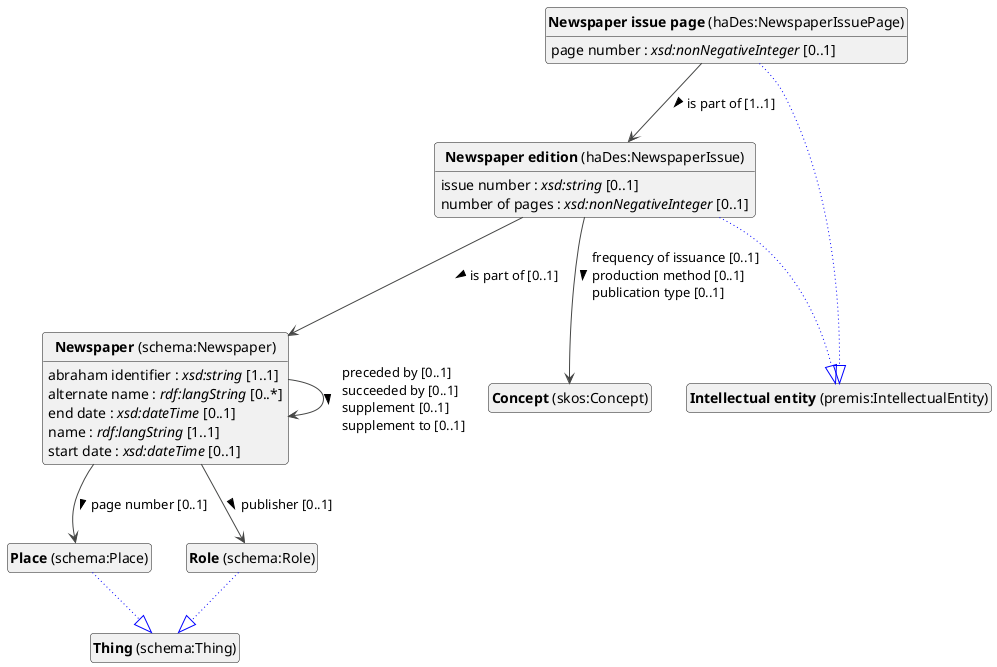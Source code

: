 @startuml
!theme vibrant
skinparam classFontSize 14
!define LIGHTORANGE
skinparam componentStyle uml2
skinparam wrapMessageWidth 1000
skinparam wrapWidth 1000
' skinparam ArrowColor #Maroon
' Remove shadows
skinparam shadowing false
'skinparam linetype polyline
skinparam ArrowMessageAlignment left
top to bottom direction


class "<b>Newspaper</b> (schema:Newspaper)" as schema_Newspaper [[#schema%3ANewspaper]]
class "<b>Concept</b> (skos:Concept)" as skos_Concept [[../../terms/en#skos%3AConcept]]
class "<b>Newspaper edition</b> (haDes:NewspaperIssue)" as haDes_NewspaperIssue [[#haDes%3ANewspaperIssue]]
class "<b>Intellectual entity</b> (premis:IntellectualEntity)" as premis_IntellectualEntity [[#premis%3AIntellectualEntity]]
class "<b>Newspaper issue page</b> (haDes:NewspaperIssuePage)" as haDes_NewspaperIssuePage [[#haDes%3ANewspaperIssuePage]]
class "<b>Intellectual entity</b> (premis:IntellectualEntity)" as premis_IntellectualEntity [[#premis%3AIntellectualEntity]]
class "<b>Place</b> (schema:Place)" as schema_Place [[../../description/en#schema%3APlace]]
class "<b>Thing</b> (schema:Thing)" as schema_Thing [[#schema%3AThing]]
class "<b>Role</b> (schema:Role)" as schema_Role [[../../description/en#schema%3ARole]]
class "<b>Thing</b> (schema:Thing)" as schema_Thing [[#schema%3AThing]]


schema_Newspaper : abraham identifier : <i>xsd:string</i> [1..1]
schema_Newspaper : alternate name : <i>rdf:langString</i> [0..*]
schema_Newspaper : end date : <i>xsd:dateTime</i> [0..1]
schema_Newspaper : name : <i>rdf:langString</i> [1..1]
schema_Newspaper : start date : <i>xsd:dateTime</i> [0..1]

schema_Newspaper --> schema_Newspaper :preceded by [0..1]  \lsucceeded by [0..1]  \lsupplement [0..1]  \lsupplement to [0..1]  > 
schema_Newspaper --> schema_Place :page number [0..1]  > 
schema_Newspaper --> schema_Role :publisher [0..1]  > 





haDes_NewspaperIssue --|> premis_IntellectualEntity #blue;line.dotted;text:blue

haDes_NewspaperIssue : issue number : <i>xsd:string</i> [0..1]
haDes_NewspaperIssue : number of pages : <i>xsd:nonNegativeInteger</i> [0..1]
haDes_NewspaperIssue --> schema_Newspaper :is part of [0..1]  > 
haDes_NewspaperIssue --> skos_Concept :frequency of issuance [0..1]  \lproduction method [0..1]  \lpublication type [0..1]  > 



haDes_NewspaperIssuePage --|> premis_IntellectualEntity #blue;line.dotted;text:blue

haDes_NewspaperIssuePage : page number : <i>xsd:nonNegativeInteger</i> [0..1]
haDes_NewspaperIssuePage --> haDes_NewspaperIssue :is part of [1..1]  > 


schema_Place --|> schema_Thing #blue;line.dotted;text:blue


schema_Role --|> schema_Thing #blue;line.dotted;text:blue



hide circle
hide methods
hide empty members
@enduml


